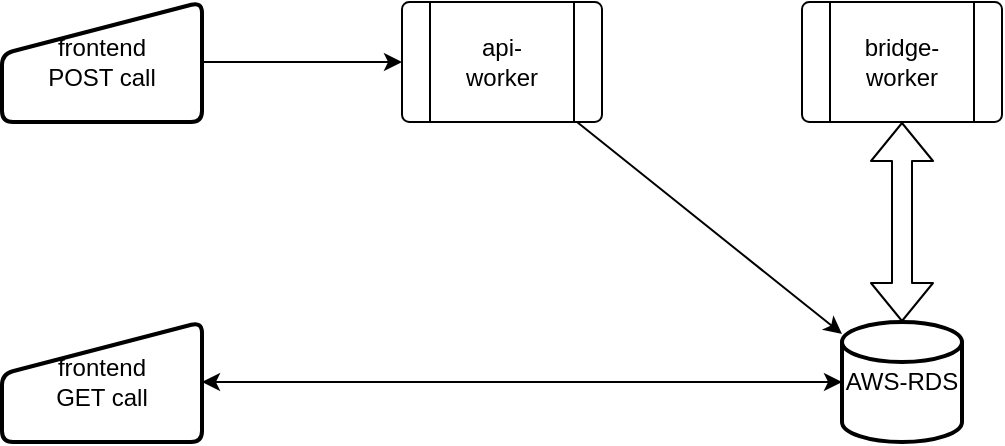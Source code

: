 <mxfile>
    <diagram id="WwUvGhI6JUdyBuKMEsvi" name="Page-1">
        <mxGraphModel dx="730" dy="438" grid="1" gridSize="10" guides="1" tooltips="1" connect="1" arrows="1" fold="1" page="1" pageScale="1" pageWidth="850" pageHeight="1100" math="0" shadow="0">
            <root>
                <mxCell id="0"/>
                <mxCell id="1" parent="0"/>
                <mxCell id="2" value="AWS-RDS" style="strokeWidth=2;html=1;shape=mxgraph.flowchart.database;whiteSpace=wrap;" vertex="1" parent="1">
                    <mxGeometry x="500" y="240" width="60" height="60" as="geometry"/>
                </mxCell>
                <mxCell id="8" style="edgeStyle=none;html=1;" edge="1" parent="1" source="10" target="2">
                    <mxGeometry relative="1" as="geometry"/>
                </mxCell>
                <mxCell id="7" style="edgeStyle=none;html=1;" edge="1" parent="1" source="4" target="10">
                    <mxGeometry relative="1" as="geometry"/>
                </mxCell>
                <mxCell id="4" value="frontend&lt;br&gt;POST call" style="html=1;strokeWidth=2;shape=manualInput;whiteSpace=wrap;rounded=1;size=26;arcSize=11;" vertex="1" parent="1">
                    <mxGeometry x="80" y="80" width="100" height="60" as="geometry"/>
                </mxCell>
                <mxCell id="15" style="edgeStyle=none;html=1;startArrow=classic;startFill=1;" edge="1" parent="1" source="5" target="2">
                    <mxGeometry relative="1" as="geometry"/>
                </mxCell>
                <mxCell id="5" value="frontend&lt;br&gt;GET call" style="html=1;strokeWidth=2;shape=manualInput;whiteSpace=wrap;rounded=1;size=26;arcSize=11;" vertex="1" parent="1">
                    <mxGeometry x="80" y="240" width="100" height="60" as="geometry"/>
                </mxCell>
                <mxCell id="10" value="&lt;span&gt;api-&lt;/span&gt;&lt;br&gt;&lt;span&gt;worker&lt;/span&gt;" style="verticalLabelPosition=middle;verticalAlign=middle;html=1;shape=process;whiteSpace=wrap;rounded=1;size=0.14;arcSize=6;horizontal=1;labelPosition=center;align=center;" vertex="1" parent="1">
                    <mxGeometry x="280" y="80" width="100" height="60" as="geometry"/>
                </mxCell>
                <mxCell id="11" value="&lt;span&gt;bridge-&lt;/span&gt;&lt;br&gt;&lt;span&gt;worker&lt;/span&gt;" style="verticalLabelPosition=middle;verticalAlign=middle;html=1;shape=process;whiteSpace=wrap;rounded=1;size=0.14;arcSize=6;horizontal=1;labelPosition=center;align=center;" vertex="1" parent="1">
                    <mxGeometry x="480" y="80" width="100" height="60" as="geometry"/>
                </mxCell>
                <mxCell id="12" value="" style="shape=flexArrow;endArrow=classic;startArrow=classic;html=1;" edge="1" parent="1" source="11" target="2">
                    <mxGeometry width="100" height="100" relative="1" as="geometry">
                        <mxPoint x="430" y="330" as="sourcePoint"/>
                        <mxPoint x="530" y="230" as="targetPoint"/>
                    </mxGeometry>
                </mxCell>
            </root>
        </mxGraphModel>
    </diagram>
</mxfile>